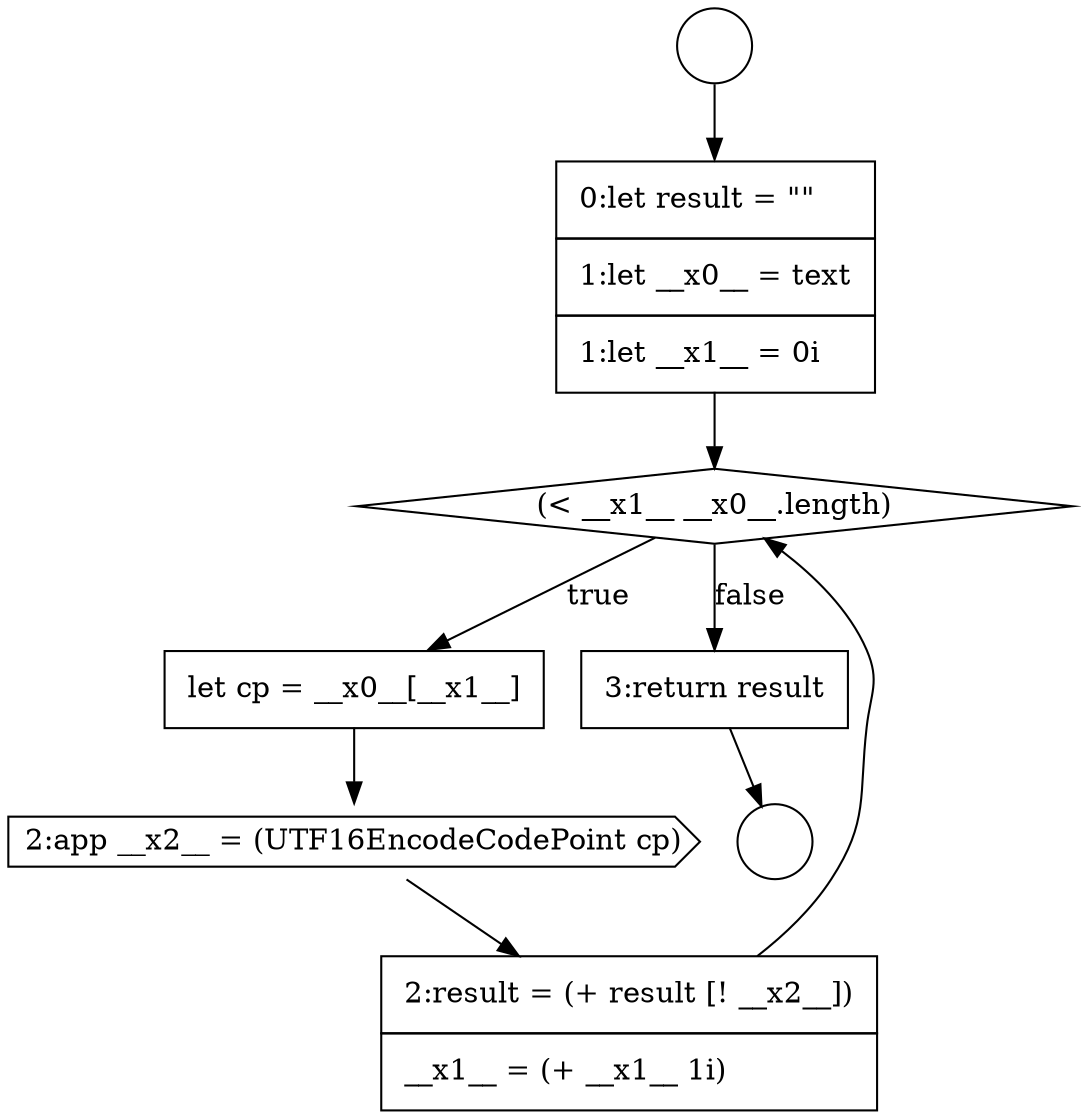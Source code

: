 digraph {
  node3581 [shape=diamond, label=<<font color="black">(&lt; __x1__ __x0__.length)</font>> color="black" fillcolor="white" style=filled]
  node3582 [shape=none, margin=0, label=<<font color="black">
    <table border="0" cellborder="1" cellspacing="0" cellpadding="10">
      <tr><td align="left">let cp = __x0__[__x1__]</td></tr>
    </table>
  </font>> color="black" fillcolor="white" style=filled]
  node3578 [shape=circle label=" " color="black" fillcolor="white" style=filled]
  node3579 [shape=circle label=" " color="black" fillcolor="white" style=filled]
  node3583 [shape=cds, label=<<font color="black">2:app __x2__ = (UTF16EncodeCodePoint cp)</font>> color="black" fillcolor="white" style=filled]
  node3584 [shape=none, margin=0, label=<<font color="black">
    <table border="0" cellborder="1" cellspacing="0" cellpadding="10">
      <tr><td align="left">2:result = (+ result [! __x2__])</td></tr>
      <tr><td align="left">__x1__ = (+ __x1__ 1i)</td></tr>
    </table>
  </font>> color="black" fillcolor="white" style=filled]
  node3585 [shape=none, margin=0, label=<<font color="black">
    <table border="0" cellborder="1" cellspacing="0" cellpadding="10">
      <tr><td align="left">3:return result</td></tr>
    </table>
  </font>> color="black" fillcolor="white" style=filled]
  node3580 [shape=none, margin=0, label=<<font color="black">
    <table border="0" cellborder="1" cellspacing="0" cellpadding="10">
      <tr><td align="left">0:let result = &quot;&quot;</td></tr>
      <tr><td align="left">1:let __x0__ = text</td></tr>
      <tr><td align="left">1:let __x1__ = 0i</td></tr>
    </table>
  </font>> color="black" fillcolor="white" style=filled]
  node3580 -> node3581 [ color="black"]
  node3582 -> node3583 [ color="black"]
  node3584 -> node3581 [ color="black"]
  node3583 -> node3584 [ color="black"]
  node3585 -> node3579 [ color="black"]
  node3578 -> node3580 [ color="black"]
  node3581 -> node3582 [label=<<font color="black">true</font>> color="black"]
  node3581 -> node3585 [label=<<font color="black">false</font>> color="black"]
}
